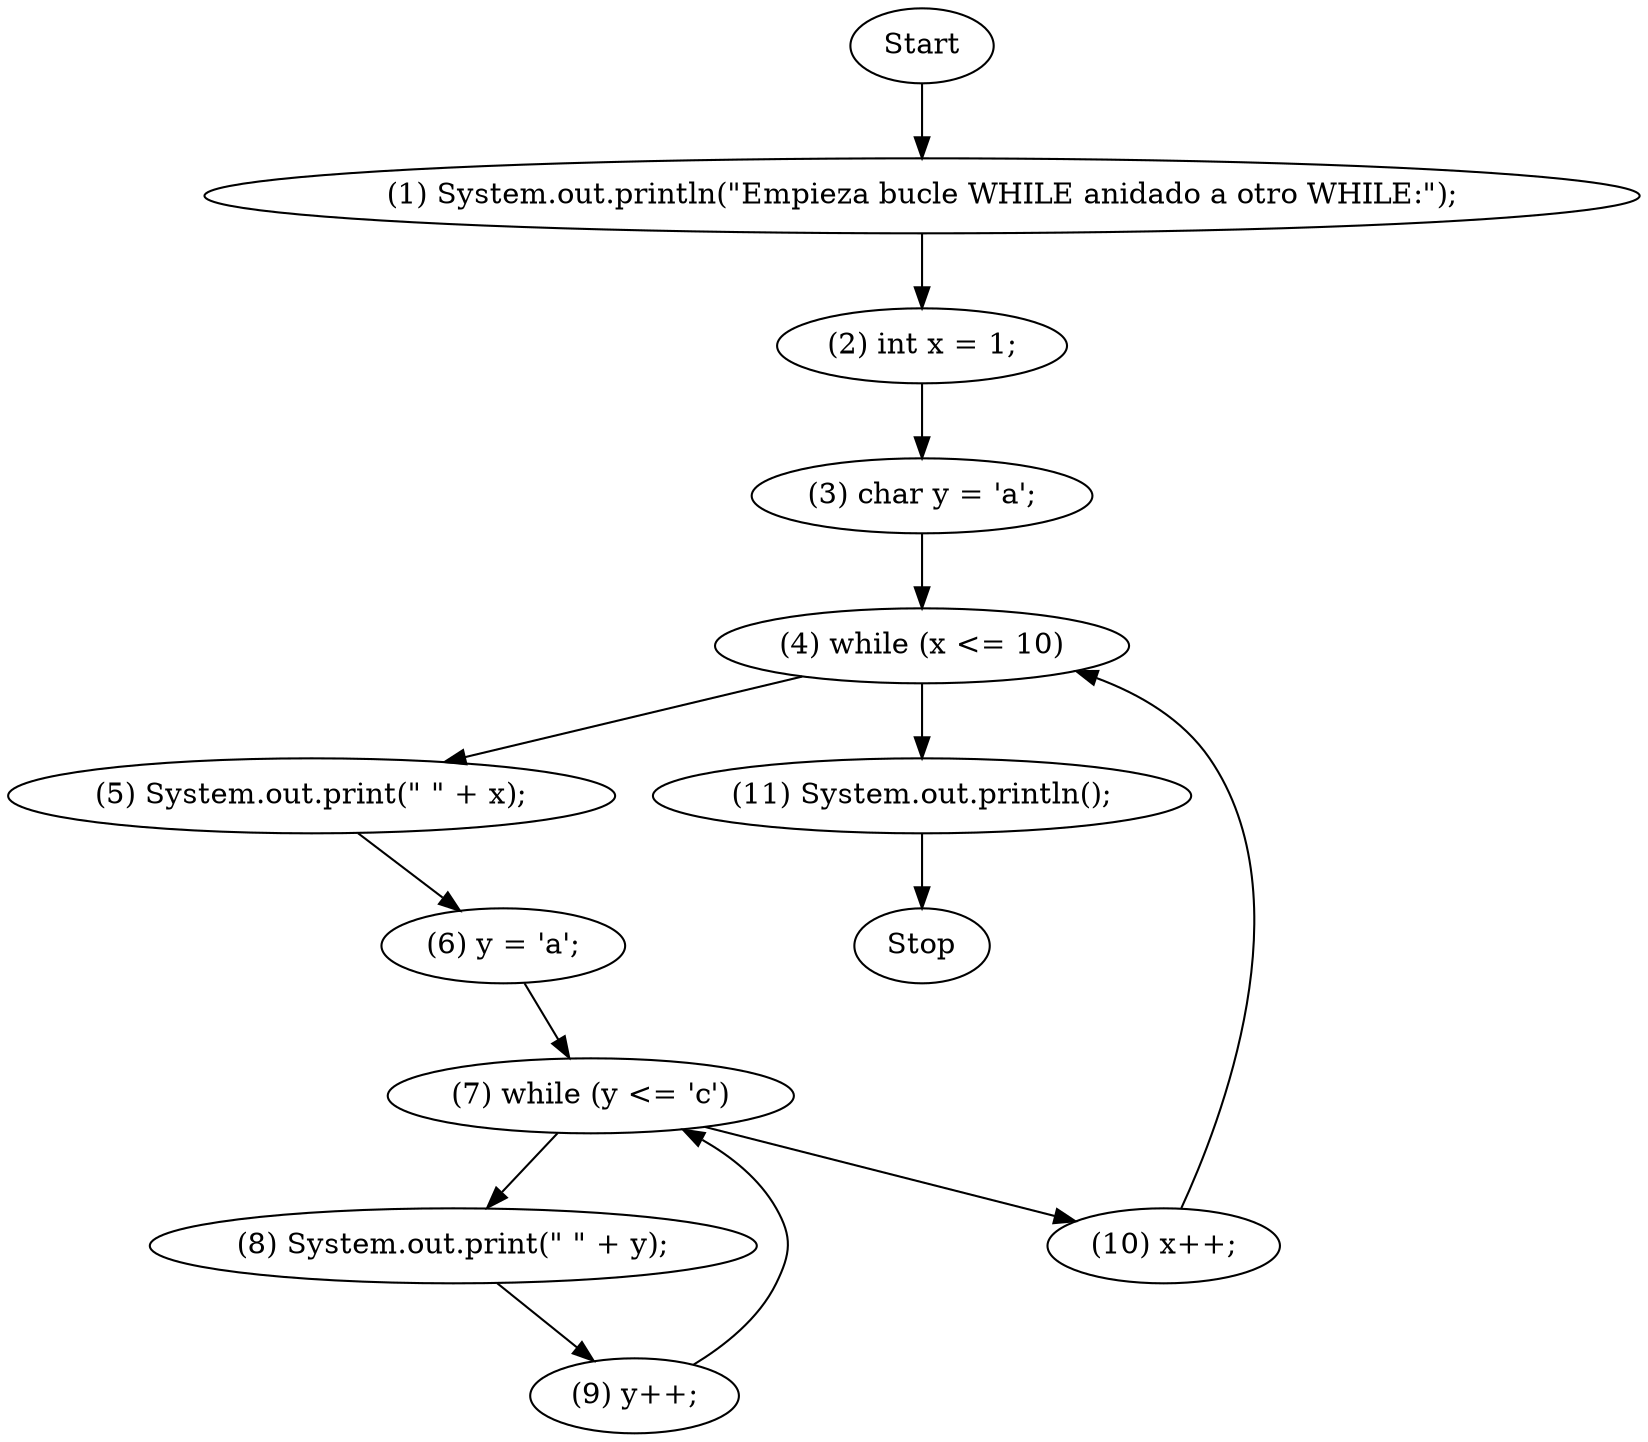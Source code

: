digraph G {
Start->"(1) System.out.println(\"Empieza bucle WHILE anidado a otro WHILE:\");";"(1) System.out.println(\"Empieza bucle WHILE anidado a otro WHILE:\");"->"(2) int x = 1;";"(2) int x = 1;"->"(3) char y = 'a';";"(3) char y = 'a';"->"(4) while (x <= 10)";"(4) while (x <= 10)"->"(5) System.out.print(\" \" + x);";"(5) System.out.print(\" \" + x);"->"(6) y = 'a';";"(6) y = 'a';"->"(7) while (y <= 'c')";"(7) while (y <= 'c')"->"(8) System.out.print(\" \" + y);";"(8) System.out.print(\" \" + y);"->"(9) y++;";"(9) y++;"->"(7) while (y <= 'c')";"(7) while (y <= 'c')"->"(10) x++;";"(10) x++;"->"(4) while (x <= 10)";"(4) while (x <= 10)"->"(11) System.out.println();";"(11) System.out.println();"-> Stop;}
